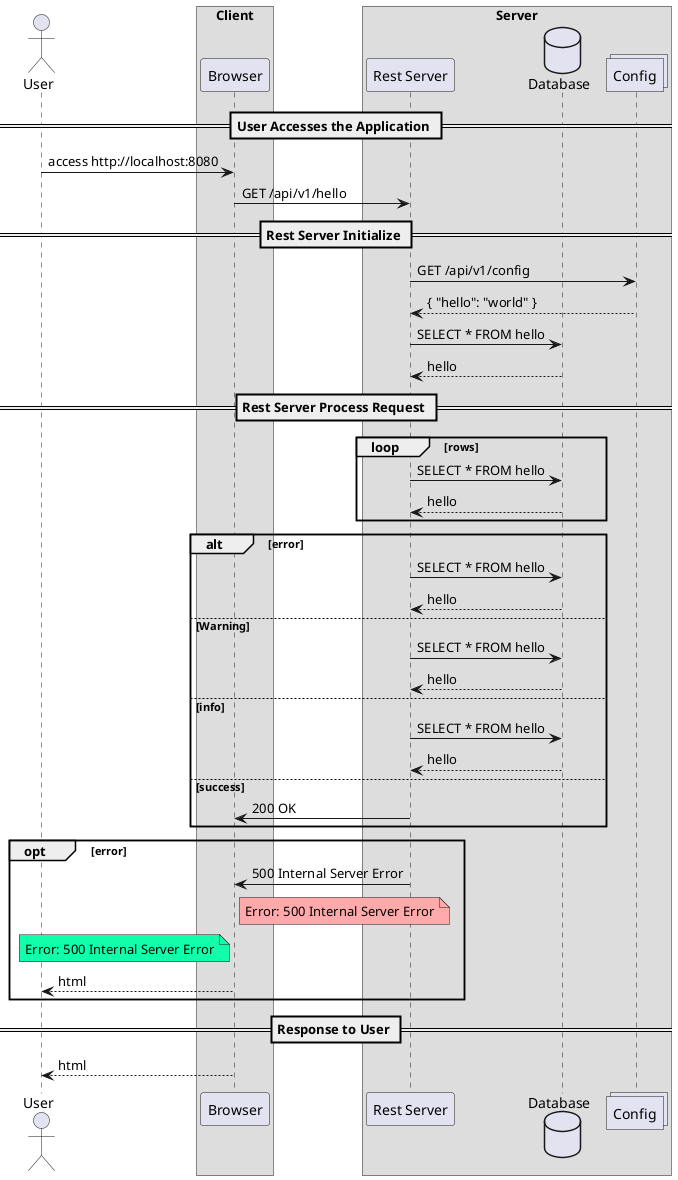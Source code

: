 @startuml ttt
actor User
box "Client"
participant "Browser" as B
end box
box Server
participant "Rest Server" as RS
database "Database" as DB
collections "Config" as C
end box

== User Accesses the Application ==
User -> B : access http://localhost:8080
B -> RS : GET /api/v1/hello

== Rest Server Initialize ==
RS -> C : GET /api/v1/config
C --> RS : { "hello": "world" }
RS -> DB : SELECT * FROM hello
DB --> RS : hello

== Rest Server Process Request ==
loop rows
    RS -> DB : SELECT * FROM hello
    DB --> RS : hello
end loop

alt error
    RS -> DB : SELECT * FROM hello
    DB --> RS : hello
else Warning
    RS -> DB : SELECT * FROM hello
    DB --> RS : hello
else info
    RS -> DB : SELECT * FROM hello
    DB --> RS : hello
else success
    RS -> B : 200 OK
end else

opt error
    RS -> B : 500 Internal Server Error
    note right of B #FFAAAA
        Error: 500 Internal Server Error
    end note
    note left of B #11FFAA
        Error: 500 Internal Server Error
    end note
    B --> User : html
end opt

== Response to User ==
B --> User : html


@enduml